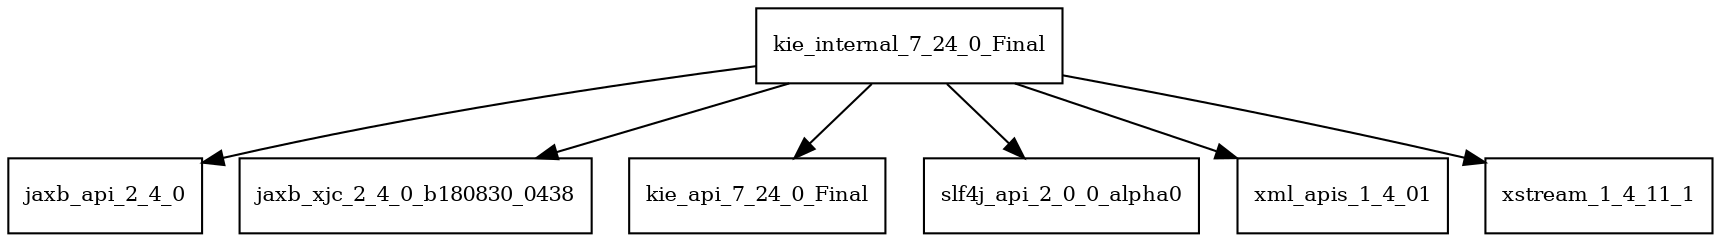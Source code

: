 digraph kie_internal_7_24_0_Final_dependencies {
  node [shape = box, fontsize=10.0];
  kie_internal_7_24_0_Final -> jaxb_api_2_4_0;
  kie_internal_7_24_0_Final -> jaxb_xjc_2_4_0_b180830_0438;
  kie_internal_7_24_0_Final -> kie_api_7_24_0_Final;
  kie_internal_7_24_0_Final -> slf4j_api_2_0_0_alpha0;
  kie_internal_7_24_0_Final -> xml_apis_1_4_01;
  kie_internal_7_24_0_Final -> xstream_1_4_11_1;
}
